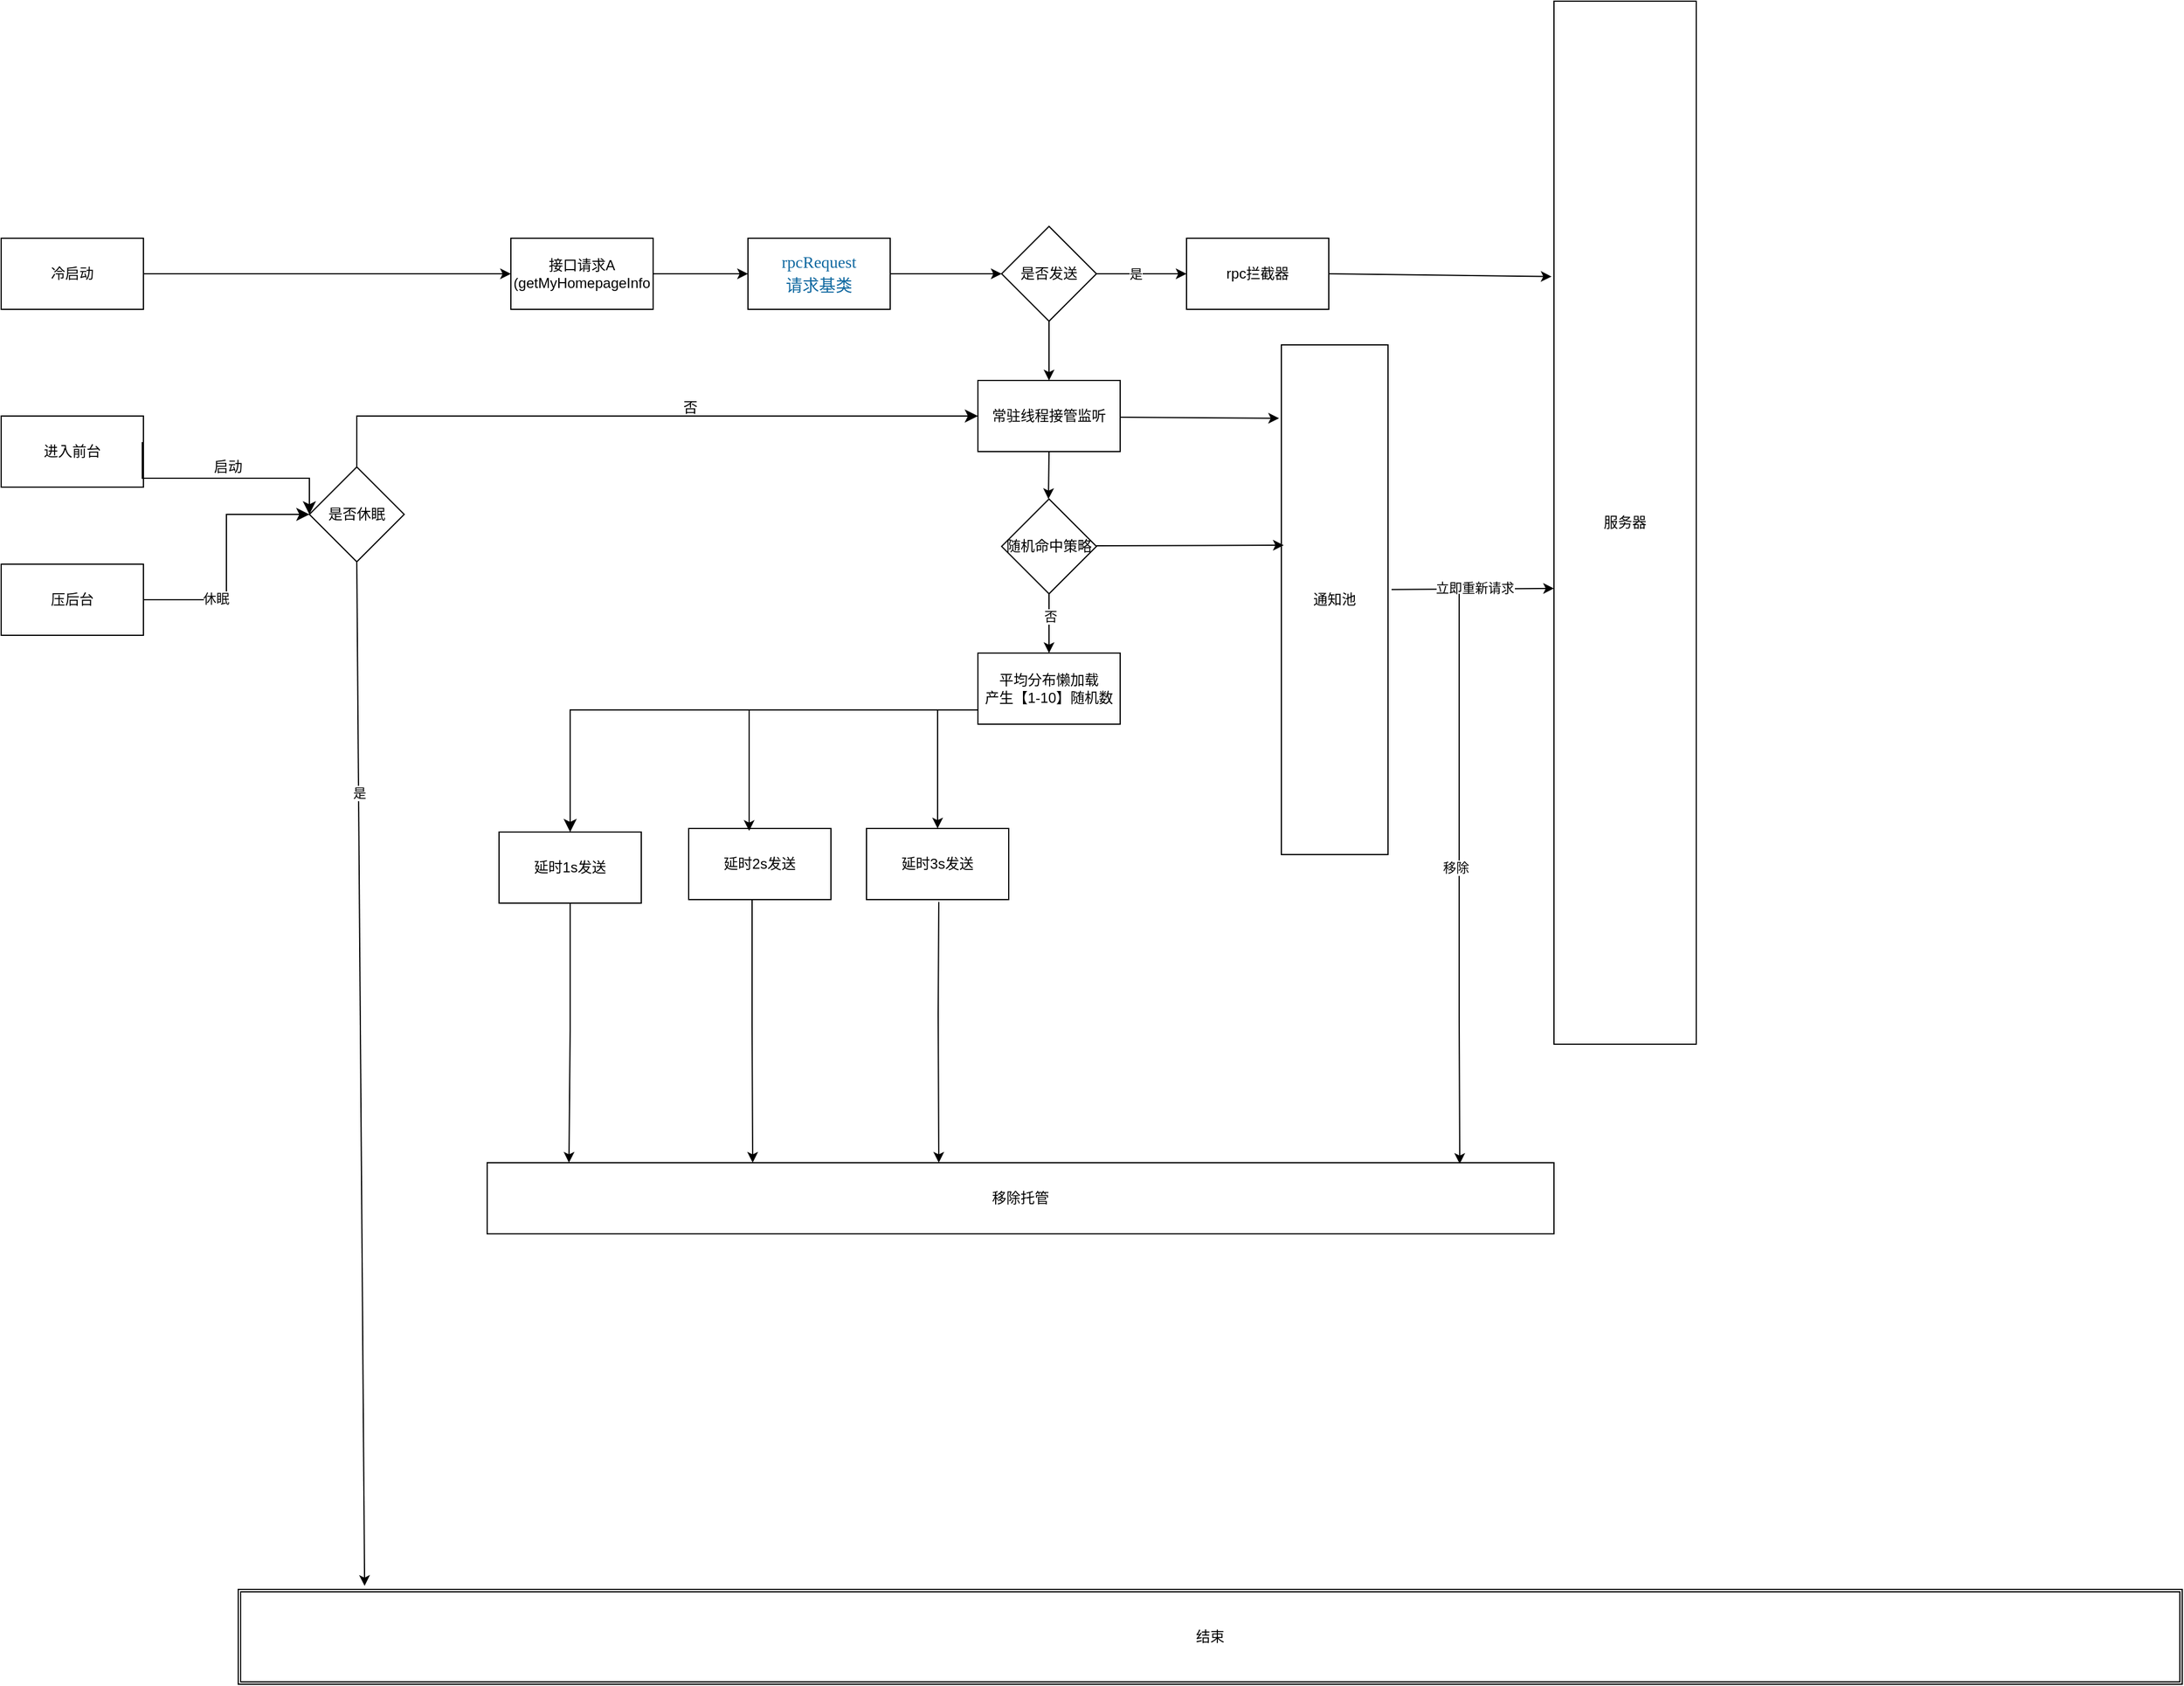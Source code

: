 <mxfile version="21.6.6" type="github" pages="2">
  <diagram name="第 1 页" id="D5cP4E5BOM-z8qpolj9j">
    <mxGraphModel dx="4197" dy="552" grid="1" gridSize="10" guides="1" tooltips="1" connect="1" arrows="1" fold="1" page="1" pageScale="1" pageWidth="3300" pageHeight="4681" math="0" shadow="0">
      <root>
        <mxCell id="0" />
        <mxCell id="1" parent="0" />
        <mxCell id="1qQs1o9X_GctpXbG_s6m-1" value="接口请求A&lt;br&gt;(getMyHomepageInfo" style="rounded=0;whiteSpace=wrap;html=1;" vertex="1" parent="1">
          <mxGeometry y="360" width="120" height="60" as="geometry" />
        </mxCell>
        <mxCell id="1qQs1o9X_GctpXbG_s6m-2" value="&lt;p style=&quot;margin: 0px; font-style: normal; font-variant-caps: normal; font-stretch: normal; font-size: 14px; line-height: normal; font-family: Menlo; font-size-adjust: none; font-kerning: auto; font-variant-alternates: normal; font-variant-ligatures: normal; font-variant-numeric: normal; font-variant-east-asian: normal; font-variant-position: normal; font-feature-settings: normal; font-optical-sizing: auto; font-variation-settings: normal; color: rgb(15, 104, 160); background-color: rgb(255, 255, 255);&quot;&gt;rpcRequest&lt;/p&gt;&lt;p style=&quot;margin: 0px; font-style: normal; font-variant-caps: normal; font-stretch: normal; font-size: 14px; line-height: normal; font-family: Menlo; font-size-adjust: none; font-kerning: auto; font-variant-alternates: normal; font-variant-ligatures: normal; font-variant-numeric: normal; font-variant-east-asian: normal; font-variant-position: normal; font-feature-settings: normal; font-optical-sizing: auto; font-variation-settings: normal; color: rgb(15, 104, 160); background-color: rgb(255, 255, 255);&quot;&gt;请求基类&lt;/p&gt;" style="rounded=0;whiteSpace=wrap;html=1;" vertex="1" parent="1">
          <mxGeometry x="200" y="360" width="120" height="60" as="geometry" />
        </mxCell>
        <mxCell id="1qQs1o9X_GctpXbG_s6m-3" value="" style="endArrow=classic;html=1;rounded=0;exitX=1;exitY=0.5;exitDx=0;exitDy=0;" edge="1" parent="1" source="1qQs1o9X_GctpXbG_s6m-1" target="1qQs1o9X_GctpXbG_s6m-2">
          <mxGeometry width="50" height="50" relative="1" as="geometry">
            <mxPoint x="300" y="390" as="sourcePoint" />
            <mxPoint x="350" y="340" as="targetPoint" />
          </mxGeometry>
        </mxCell>
        <mxCell id="1qQs1o9X_GctpXbG_s6m-4" value="是否发送" style="rhombus;whiteSpace=wrap;html=1;" vertex="1" parent="1">
          <mxGeometry x="414" y="350" width="80" height="80" as="geometry" />
        </mxCell>
        <mxCell id="1qQs1o9X_GctpXbG_s6m-5" value="" style="endArrow=classic;html=1;rounded=0;exitX=1;exitY=0.5;exitDx=0;exitDy=0;entryX=0;entryY=0.5;entryDx=0;entryDy=0;" edge="1" parent="1" source="1qQs1o9X_GctpXbG_s6m-2" target="1qQs1o9X_GctpXbG_s6m-4">
          <mxGeometry width="50" height="50" relative="1" as="geometry">
            <mxPoint x="450" y="400" as="sourcePoint" />
            <mxPoint x="500" y="350" as="targetPoint" />
          </mxGeometry>
        </mxCell>
        <mxCell id="1qQs1o9X_GctpXbG_s6m-6" value="rpc拦截器" style="rounded=0;whiteSpace=wrap;html=1;" vertex="1" parent="1">
          <mxGeometry x="570" y="360" width="120" height="60" as="geometry" />
        </mxCell>
        <mxCell id="1qQs1o9X_GctpXbG_s6m-10" value="" style="endArrow=classic;html=1;rounded=0;exitX=1;exitY=0.5;exitDx=0;exitDy=0;entryX=0;entryY=0.5;entryDx=0;entryDy=0;" edge="1" parent="1" source="1qQs1o9X_GctpXbG_s6m-4" target="1qQs1o9X_GctpXbG_s6m-6">
          <mxGeometry width="50" height="50" relative="1" as="geometry">
            <mxPoint x="560" y="410" as="sourcePoint" />
            <mxPoint x="610" y="360" as="targetPoint" />
          </mxGeometry>
        </mxCell>
        <mxCell id="1qQs1o9X_GctpXbG_s6m-68" value="是" style="edgeLabel;html=1;align=center;verticalAlign=middle;resizable=0;points=[];" vertex="1" connectable="0" parent="1qQs1o9X_GctpXbG_s6m-10">
          <mxGeometry x="-0.132" relative="1" as="geometry">
            <mxPoint as="offset" />
          </mxGeometry>
        </mxCell>
        <mxCell id="1qQs1o9X_GctpXbG_s6m-66" value="服务器" style="rounded=0;whiteSpace=wrap;html=1;" vertex="1" parent="1">
          <mxGeometry x="880" y="160" width="120" height="880" as="geometry" />
        </mxCell>
        <mxCell id="1qQs1o9X_GctpXbG_s6m-67" value="" style="endArrow=classic;html=1;rounded=0;exitX=1;exitY=0.5;exitDx=0;exitDy=0;entryX=-0.017;entryY=0.264;entryDx=0;entryDy=0;entryPerimeter=0;" edge="1" parent="1" source="1qQs1o9X_GctpXbG_s6m-6" target="1qQs1o9X_GctpXbG_s6m-66">
          <mxGeometry width="50" height="50" relative="1" as="geometry">
            <mxPoint x="670" y="420" as="sourcePoint" />
            <mxPoint x="720" y="370" as="targetPoint" />
          </mxGeometry>
        </mxCell>
        <mxCell id="1qQs1o9X_GctpXbG_s6m-69" value="常驻线程接管监听" style="whiteSpace=wrap;html=1;" vertex="1" parent="1">
          <mxGeometry x="394" y="480" width="120" height="60" as="geometry" />
        </mxCell>
        <mxCell id="1qQs1o9X_GctpXbG_s6m-70" value="" style="endArrow=classic;html=1;rounded=0;exitX=0.5;exitY=1;exitDx=0;exitDy=0;entryX=0.5;entryY=0;entryDx=0;entryDy=0;" edge="1" parent="1" source="1qQs1o9X_GctpXbG_s6m-4" target="1qQs1o9X_GctpXbG_s6m-69">
          <mxGeometry width="50" height="50" relative="1" as="geometry">
            <mxPoint x="420" y="510" as="sourcePoint" />
            <mxPoint x="470" y="460" as="targetPoint" />
          </mxGeometry>
        </mxCell>
        <mxCell id="1qQs1o9X_GctpXbG_s6m-72" value="平均分布懒加载&lt;br&gt;产生【1-10】随机数" style="rounded=0;whiteSpace=wrap;html=1;" vertex="1" parent="1">
          <mxGeometry x="394" y="710" width="120" height="60" as="geometry" />
        </mxCell>
        <mxCell id="1qQs1o9X_GctpXbG_s6m-74" value="延时1s发送" style="rounded=0;whiteSpace=wrap;html=1;" vertex="1" parent="1">
          <mxGeometry x="-10" y="861" width="120" height="60" as="geometry" />
        </mxCell>
        <mxCell id="1qQs1o9X_GctpXbG_s6m-75" value="延时2s发送" style="rounded=0;whiteSpace=wrap;html=1;" vertex="1" parent="1">
          <mxGeometry x="150" y="858" width="120" height="60" as="geometry" />
        </mxCell>
        <mxCell id="1qQs1o9X_GctpXbG_s6m-76" value="延时3s发送" style="rounded=0;whiteSpace=wrap;html=1;" vertex="1" parent="1">
          <mxGeometry x="300" y="858" width="120" height="60" as="geometry" />
        </mxCell>
        <mxCell id="1qQs1o9X_GctpXbG_s6m-77" value="移除托管" style="rounded=0;whiteSpace=wrap;html=1;" vertex="1" parent="1">
          <mxGeometry x="-20" y="1140" width="900" height="60" as="geometry" />
        </mxCell>
        <mxCell id="1qQs1o9X_GctpXbG_s6m-80" value="" style="edgeStyle=segmentEdgeStyle;endArrow=classic;html=1;curved=0;rounded=0;endSize=8;startSize=8;exitX=0;exitY=0.5;exitDx=0;exitDy=0;entryX=0.5;entryY=0;entryDx=0;entryDy=0;" edge="1" parent="1" target="1qQs1o9X_GctpXbG_s6m-74">
          <mxGeometry width="50" height="50" relative="1" as="geometry">
            <mxPoint x="394" y="758" as="sourcePoint" />
            <mxPoint x="60" y="728" as="targetPoint" />
            <Array as="points">
              <mxPoint x="50" y="758" />
            </Array>
          </mxGeometry>
        </mxCell>
        <mxCell id="1qQs1o9X_GctpXbG_s6m-81" value="" style="endArrow=classic;html=1;rounded=0;entryX=0.425;entryY=-0.083;entryDx=0;entryDy=0;entryPerimeter=0;" edge="1" parent="1">
          <mxGeometry width="50" height="50" relative="1" as="geometry">
            <mxPoint x="201" y="758" as="sourcePoint" />
            <mxPoint x="201" y="860.02" as="targetPoint" />
          </mxGeometry>
        </mxCell>
        <mxCell id="1qQs1o9X_GctpXbG_s6m-82" value="" style="endArrow=classic;html=1;rounded=0;entryX=0.5;entryY=0;entryDx=0;entryDy=0;" edge="1" parent="1" target="1qQs1o9X_GctpXbG_s6m-76">
          <mxGeometry width="50" height="50" relative="1" as="geometry">
            <mxPoint x="360" y="758" as="sourcePoint" />
            <mxPoint x="211" y="870.02" as="targetPoint" />
          </mxGeometry>
        </mxCell>
        <mxCell id="1qQs1o9X_GctpXbG_s6m-83" value="" style="endArrow=classic;html=1;rounded=0;exitX=0.5;exitY=1;exitDx=0;exitDy=0;" edge="1" parent="1" source="1qQs1o9X_GctpXbG_s6m-74">
          <mxGeometry width="50" height="50" relative="1" as="geometry">
            <mxPoint x="211" y="768" as="sourcePoint" />
            <mxPoint x="49" y="1140" as="targetPoint" />
            <Array as="points">
              <mxPoint x="50" y="1028" />
            </Array>
          </mxGeometry>
        </mxCell>
        <mxCell id="1qQs1o9X_GctpXbG_s6m-84" value="" style="endArrow=classic;html=1;rounded=0;exitX=0.5;exitY=1;exitDx=0;exitDy=0;" edge="1" parent="1">
          <mxGeometry width="50" height="50" relative="1" as="geometry">
            <mxPoint x="203.5" y="918" as="sourcePoint" />
            <mxPoint x="204" y="1140" as="targetPoint" />
            <Array as="points">
              <mxPoint x="203.5" y="1025" />
            </Array>
          </mxGeometry>
        </mxCell>
        <mxCell id="1qQs1o9X_GctpXbG_s6m-85" value="" style="endArrow=classic;html=1;rounded=0;" edge="1" parent="1">
          <mxGeometry width="50" height="50" relative="1" as="geometry">
            <mxPoint x="361" y="920" as="sourcePoint" />
            <mxPoint x="361" y="1140" as="targetPoint" />
            <Array as="points">
              <mxPoint x="360.5" y="1015" />
            </Array>
          </mxGeometry>
        </mxCell>
        <mxCell id="1qQs1o9X_GctpXbG_s6m-87" value="随机命中策略" style="rhombus;whiteSpace=wrap;html=1;" vertex="1" parent="1">
          <mxGeometry x="414" y="580" width="80" height="80" as="geometry" />
        </mxCell>
        <mxCell id="1qQs1o9X_GctpXbG_s6m-88" value="" style="endArrow=classic;html=1;rounded=0;exitX=0.5;exitY=1;exitDx=0;exitDy=0;entryX=0.5;entryY=0;entryDx=0;entryDy=0;" edge="1" parent="1" source="1qQs1o9X_GctpXbG_s6m-87" target="1qQs1o9X_GctpXbG_s6m-72">
          <mxGeometry width="50" height="50" relative="1" as="geometry">
            <mxPoint x="470" y="740" as="sourcePoint" />
            <mxPoint x="520" y="690" as="targetPoint" />
          </mxGeometry>
        </mxCell>
        <mxCell id="1qQs1o9X_GctpXbG_s6m-90" value="否" style="edgeLabel;html=1;align=center;verticalAlign=middle;resizable=0;points=[];" vertex="1" connectable="0" parent="1qQs1o9X_GctpXbG_s6m-88">
          <mxGeometry x="-0.24" y="1" relative="1" as="geometry">
            <mxPoint as="offset" />
          </mxGeometry>
        </mxCell>
        <mxCell id="1qQs1o9X_GctpXbG_s6m-89" value="" style="endArrow=classic;html=1;rounded=0;entryX=0.5;entryY=0;entryDx=0;entryDy=0;" edge="1" parent="1">
          <mxGeometry width="50" height="50" relative="1" as="geometry">
            <mxPoint x="454" y="540" as="sourcePoint" />
            <mxPoint x="453.5" y="580" as="targetPoint" />
          </mxGeometry>
        </mxCell>
        <mxCell id="1qQs1o9X_GctpXbG_s6m-91" value="" style="endArrow=classic;html=1;rounded=0;exitX=1;exitY=0.5;exitDx=0;exitDy=0;entryX=-0.022;entryY=0.144;entryDx=0;entryDy=0;entryPerimeter=0;" edge="1" parent="1" target="1qQs1o9X_GctpXbG_s6m-92">
          <mxGeometry width="50" height="50" relative="1" as="geometry">
            <mxPoint x="514" y="511" as="sourcePoint" />
            <mxPoint x="640" y="510" as="targetPoint" />
          </mxGeometry>
        </mxCell>
        <mxCell id="1qQs1o9X_GctpXbG_s6m-92" value="通知池" style="rounded=0;whiteSpace=wrap;html=1;" vertex="1" parent="1">
          <mxGeometry x="650" y="450" width="90" height="430" as="geometry" />
        </mxCell>
        <mxCell id="1qQs1o9X_GctpXbG_s6m-93" value="" style="endArrow=classic;html=1;rounded=0;exitX=1.033;exitY=0.48;exitDx=0;exitDy=0;exitPerimeter=0;entryX=0;entryY=0.563;entryDx=0;entryDy=0;entryPerimeter=0;" edge="1" parent="1" source="1qQs1o9X_GctpXbG_s6m-92" target="1qQs1o9X_GctpXbG_s6m-66">
          <mxGeometry width="50" height="50" relative="1" as="geometry">
            <mxPoint x="730" y="740" as="sourcePoint" />
            <mxPoint x="780" y="690" as="targetPoint" />
          </mxGeometry>
        </mxCell>
        <mxCell id="1qQs1o9X_GctpXbG_s6m-94" value="立即重新请求" style="edgeLabel;html=1;align=center;verticalAlign=middle;resizable=0;points=[];" vertex="1" connectable="0" parent="1qQs1o9X_GctpXbG_s6m-93">
          <mxGeometry x="0.015" y="1" relative="1" as="geometry">
            <mxPoint as="offset" />
          </mxGeometry>
        </mxCell>
        <mxCell id="1qQs1o9X_GctpXbG_s6m-95" value="" style="endArrow=classic;html=1;rounded=0;exitX=1;exitY=0.5;exitDx=0;exitDy=0;entryX=0.022;entryY=0.393;entryDx=0;entryDy=0;entryPerimeter=0;" edge="1" parent="1" target="1qQs1o9X_GctpXbG_s6m-92">
          <mxGeometry width="50" height="50" relative="1" as="geometry">
            <mxPoint x="494" y="619.5" as="sourcePoint" />
            <mxPoint x="628" y="620.5" as="targetPoint" />
          </mxGeometry>
        </mxCell>
        <mxCell id="1qQs1o9X_GctpXbG_s6m-97" value="" style="endArrow=classic;html=1;rounded=0;" edge="1" parent="1">
          <mxGeometry width="50" height="50" relative="1" as="geometry">
            <mxPoint x="800" y="660" as="sourcePoint" />
            <mxPoint x="800.5" y="1141" as="targetPoint" />
            <Array as="points">
              <mxPoint x="800" y="1016" />
            </Array>
          </mxGeometry>
        </mxCell>
        <mxCell id="1qQs1o9X_GctpXbG_s6m-98" value="移除" style="edgeLabel;html=1;align=center;verticalAlign=middle;resizable=0;points=[];" vertex="1" connectable="0" parent="1qQs1o9X_GctpXbG_s6m-97">
          <mxGeometry x="-0.04" y="-3" relative="1" as="geometry">
            <mxPoint as="offset" />
          </mxGeometry>
        </mxCell>
        <mxCell id="1qQs1o9X_GctpXbG_s6m-99" value="冷启动" style="rounded=0;whiteSpace=wrap;html=1;" vertex="1" parent="1">
          <mxGeometry x="-430" y="360" width="120" height="60" as="geometry" />
        </mxCell>
        <mxCell id="1qQs1o9X_GctpXbG_s6m-100" value="" style="endArrow=classic;html=1;rounded=0;exitX=1;exitY=0.5;exitDx=0;exitDy=0;entryX=0;entryY=0.5;entryDx=0;entryDy=0;" edge="1" parent="1" source="1qQs1o9X_GctpXbG_s6m-99" target="1qQs1o9X_GctpXbG_s6m-1">
          <mxGeometry width="50" height="50" relative="1" as="geometry">
            <mxPoint x="-180" y="490" as="sourcePoint" />
            <mxPoint x="-130" y="440" as="targetPoint" />
          </mxGeometry>
        </mxCell>
        <mxCell id="1qQs1o9X_GctpXbG_s6m-101" value="进入前台" style="rounded=0;whiteSpace=wrap;html=1;" vertex="1" parent="1">
          <mxGeometry x="-430" y="510" width="120" height="60" as="geometry" />
        </mxCell>
        <mxCell id="1qQs1o9X_GctpXbG_s6m-104" value="压后台" style="rounded=0;whiteSpace=wrap;html=1;" vertex="1" parent="1">
          <mxGeometry x="-430" y="635" width="120" height="60" as="geometry" />
        </mxCell>
        <mxCell id="1qQs1o9X_GctpXbG_s6m-108" value="是否休眠" style="rhombus;whiteSpace=wrap;html=1;" vertex="1" parent="1">
          <mxGeometry x="-170" y="553" width="80" height="80" as="geometry" />
        </mxCell>
        <mxCell id="1qQs1o9X_GctpXbG_s6m-115" value="" style="edgeStyle=elbowEdgeStyle;elbow=horizontal;endArrow=classic;html=1;curved=0;rounded=0;endSize=8;startSize=8;exitX=0.5;exitY=0;exitDx=0;exitDy=0;" edge="1" parent="1" source="1qQs1o9X_GctpXbG_s6m-108">
          <mxGeometry width="50" height="50" relative="1" as="geometry">
            <mxPoint x="-86" y="593" as="sourcePoint" />
            <mxPoint x="394" y="510" as="targetPoint" />
            <Array as="points">
              <mxPoint x="-130" y="530" />
            </Array>
          </mxGeometry>
        </mxCell>
        <mxCell id="1qQs1o9X_GctpXbG_s6m-118" value="否" style="text;html=1;align=center;verticalAlign=middle;resizable=0;points=[];autosize=1;strokeColor=none;fillColor=none;" vertex="1" parent="1">
          <mxGeometry x="131" y="488" width="40" height="30" as="geometry" />
        </mxCell>
        <mxCell id="1qQs1o9X_GctpXbG_s6m-119" value="结束" style="shape=ext;double=1;rounded=0;whiteSpace=wrap;html=1;" vertex="1" parent="1">
          <mxGeometry x="-230" y="1500" width="1640" height="80" as="geometry" />
        </mxCell>
        <mxCell id="1qQs1o9X_GctpXbG_s6m-120" value="" style="endArrow=classic;html=1;rounded=0;exitX=0.5;exitY=1;exitDx=0;exitDy=0;entryX=0.065;entryY=-0.037;entryDx=0;entryDy=0;entryPerimeter=0;" edge="1" parent="1" source="1qQs1o9X_GctpXbG_s6m-108" target="1qQs1o9X_GctpXbG_s6m-119">
          <mxGeometry width="50" height="50" relative="1" as="geometry">
            <mxPoint x="-100" y="970" as="sourcePoint" />
            <mxPoint x="-50" y="920" as="targetPoint" />
          </mxGeometry>
        </mxCell>
        <mxCell id="1qQs1o9X_GctpXbG_s6m-121" value="是" style="edgeLabel;html=1;align=center;verticalAlign=middle;resizable=0;points=[];" vertex="1" connectable="0" parent="1qQs1o9X_GctpXbG_s6m-120">
          <mxGeometry x="-0.549" relative="1" as="geometry">
            <mxPoint as="offset" />
          </mxGeometry>
        </mxCell>
        <mxCell id="1qQs1o9X_GctpXbG_s6m-122" value="" style="edgeStyle=elbowEdgeStyle;elbow=horizontal;endArrow=classic;html=1;curved=0;rounded=0;endSize=8;startSize=8;exitX=1;exitY=0.5;exitDx=0;exitDy=0;entryX=0;entryY=0.5;entryDx=0;entryDy=0;" edge="1" parent="1" source="1qQs1o9X_GctpXbG_s6m-104" target="1qQs1o9X_GctpXbG_s6m-108">
          <mxGeometry width="50" height="50" relative="1" as="geometry">
            <mxPoint x="-100" y="670" as="sourcePoint" />
            <mxPoint x="-50" y="620" as="targetPoint" />
          </mxGeometry>
        </mxCell>
        <mxCell id="1qQs1o9X_GctpXbG_s6m-123" value="休眠" style="edgeLabel;html=1;align=center;verticalAlign=middle;resizable=0;points=[];" vertex="1" connectable="0" parent="1qQs1o9X_GctpXbG_s6m-122">
          <mxGeometry x="-0.424" y="1" relative="1" as="geometry">
            <mxPoint as="offset" />
          </mxGeometry>
        </mxCell>
        <mxCell id="1qQs1o9X_GctpXbG_s6m-124" value="" style="edgeStyle=elbowEdgeStyle;elbow=vertical;endArrow=classic;html=1;curved=0;rounded=0;endSize=8;startSize=8;exitX=0.992;exitY=0.367;exitDx=0;exitDy=0;exitPerimeter=0;entryX=0;entryY=0.5;entryDx=0;entryDy=0;" edge="1" parent="1" source="1qQs1o9X_GctpXbG_s6m-101" target="1qQs1o9X_GctpXbG_s6m-108">
          <mxGeometry width="50" height="50" relative="1" as="geometry">
            <mxPoint x="-100" y="670" as="sourcePoint" />
            <mxPoint x="-50" y="620" as="targetPoint" />
          </mxGeometry>
        </mxCell>
        <mxCell id="1qQs1o9X_GctpXbG_s6m-125" value="启动" style="text;html=1;align=center;verticalAlign=middle;resizable=0;points=[];autosize=1;strokeColor=none;fillColor=none;" vertex="1" parent="1">
          <mxGeometry x="-264" y="538" width="50" height="30" as="geometry" />
        </mxCell>
      </root>
    </mxGraphModel>
  </diagram>
  <diagram id="mzGSwSM7H3uvGoc3BxbA" name="第 2 页">
    <mxGraphModel dx="689" dy="443" grid="1" gridSize="10" guides="1" tooltips="1" connect="1" arrows="1" fold="1" page="1" pageScale="1" pageWidth="827" pageHeight="1169" math="0" shadow="0">
      <root>
        <mxCell id="0" />
        <mxCell id="1" parent="0" />
      </root>
    </mxGraphModel>
  </diagram>
</mxfile>
